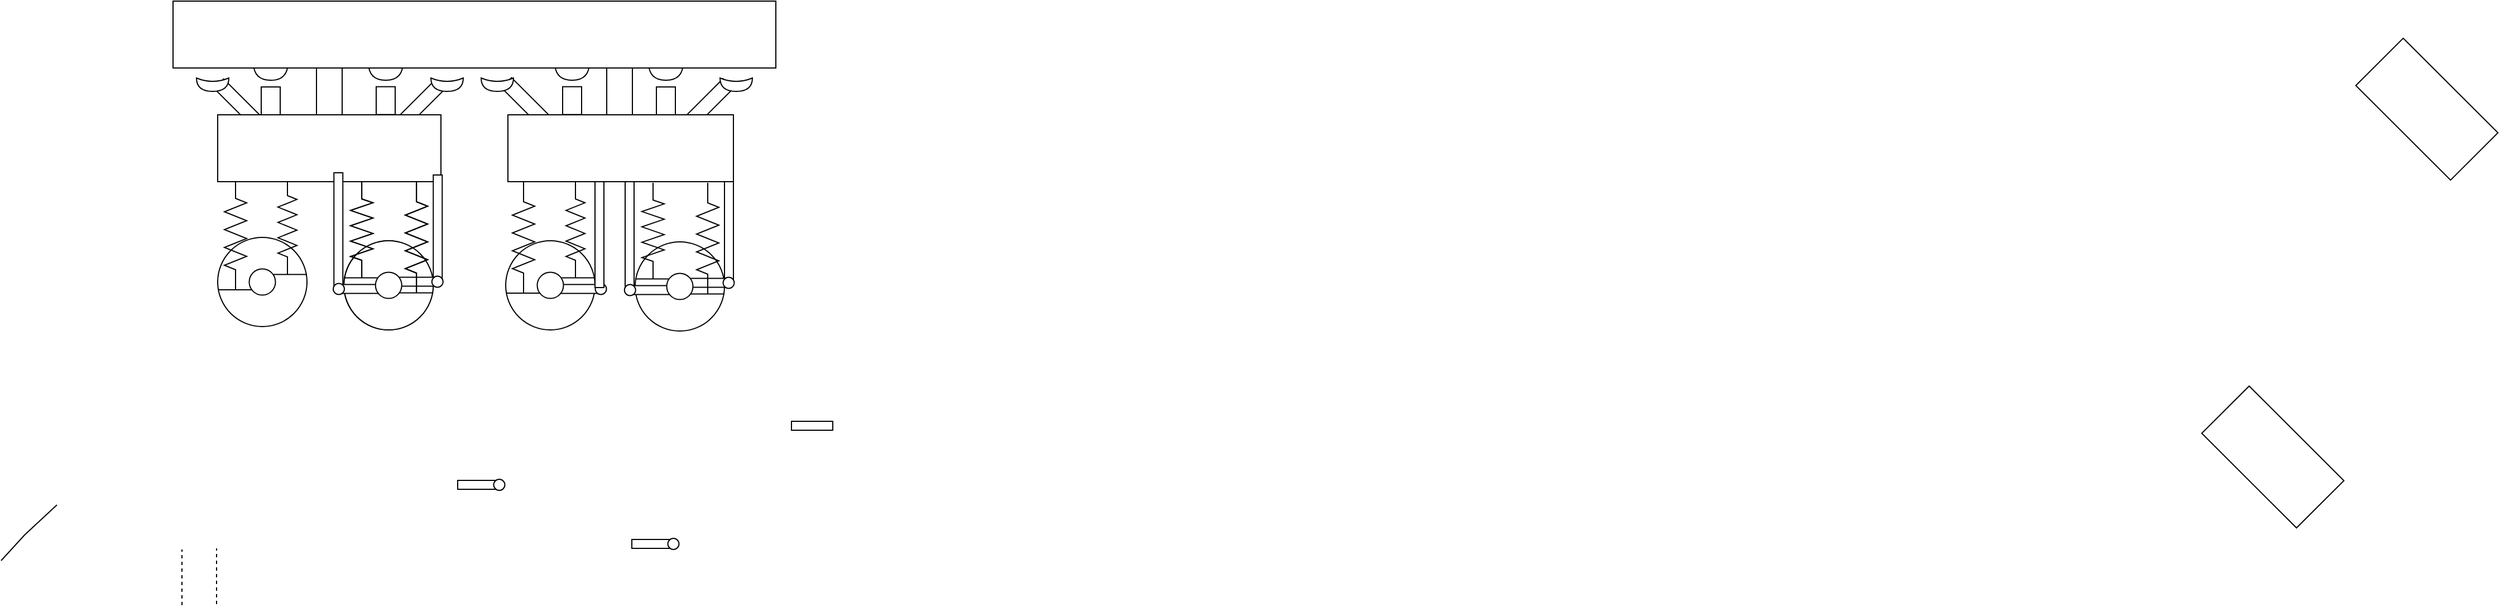 <mxfile version="20.7.2" type="device"><diagram id="rM1lmnfGxrAzxuw8mjFB" name="Страница 1"><mxGraphModel dx="682" dy="838" grid="0" gridSize="10" guides="1" tooltips="1" connect="1" arrows="1" fold="1" page="0" pageScale="1" pageWidth="827" pageHeight="1169" math="0" shadow="0"><root><mxCell id="0"/><mxCell id="1" parent="0"/><mxCell id="pyeUR5YIs4NwkOEe3Otq-128" value="" style="rounded=0;whiteSpace=wrap;html=1;sketch=0;direction=south;" vertex="1" parent="1"><mxGeometry x="811" y="-91" width="8" height="105" as="geometry"/></mxCell><mxCell id="pyeUR5YIs4NwkOEe3Otq-94" value="" style="rounded=0;whiteSpace=wrap;html=1;sketch=0;direction=south;" vertex="1" parent="1"><mxGeometry x="794.5" y="-226.5" width="23" height="111" as="geometry"/></mxCell><mxCell id="pyeUR5YIs4NwkOEe3Otq-93" value="" style="rounded=0;whiteSpace=wrap;html=1;sketch=0;direction=south;" vertex="1" parent="1"><mxGeometry x="534.5" y="-241" width="23" height="111" as="geometry"/></mxCell><mxCell id="pyeUR5YIs4NwkOEe3Otq-21" value="" style="shape=xor;whiteSpace=wrap;html=1;rotation=0;direction=south;" vertex="1" parent="1"><mxGeometry x="832" y="-191" width="31" height="16" as="geometry"/></mxCell><mxCell id="pyeUR5YIs4NwkOEe3Otq-20" value="" style="shape=xor;whiteSpace=wrap;html=1;rotation=0;direction=south;" vertex="1" parent="1"><mxGeometry x="748" y="-191" width="31" height="16" as="geometry"/></mxCell><mxCell id="pyeUR5YIs4NwkOEe3Otq-18" value="" style="shape=xor;whiteSpace=wrap;html=1;rotation=0;direction=south;" vertex="1" parent="1"><mxGeometry x="581" y="-191" width="31" height="16" as="geometry"/></mxCell><mxCell id="pyeUR5YIs4NwkOEe3Otq-19" value="" style="shape=xor;whiteSpace=wrap;html=1;rotation=0;direction=south;" vertex="1" parent="1"><mxGeometry x="478" y="-191" width="31" height="16" as="geometry"/></mxCell><mxCell id="pyeUR5YIs4NwkOEe3Otq-6" value="" style="rounded=0;whiteSpace=wrap;html=1;rotation=315;" vertex="1" parent="1"><mxGeometry x="849.513" y="-155.997" width="62.86" height="12.71" as="geometry"/></mxCell><mxCell id="pyeUR5YIs4NwkOEe3Otq-4" value="" style="rounded=0;whiteSpace=wrap;html=1;rotation=45;" vertex="1" parent="1"><mxGeometry x="695.51" y="-156.92" width="62.86" height="12.71" as="geometry"/></mxCell><mxCell id="pyeUR5YIs4NwkOEe3Otq-5" value="" style="rounded=0;whiteSpace=wrap;html=1;rotation=315;" vertex="1" parent="1"><mxGeometry x="592.003" y="-155.077" width="62" height="12" as="geometry"/></mxCell><mxCell id="pyeUR5YIs4NwkOEe3Otq-1" value="" style="rounded=0;whiteSpace=wrap;html=1;rotation=45;" vertex="1" parent="1"><mxGeometry x="438" y="-156" width="62" height="12" as="geometry"/></mxCell><mxCell id="SlUXQjNFLYxCvz92IcWp-35" value="" style="group;rotation=0;" parent="1" vertex="1" connectable="0"><mxGeometry x="446" y="-87" width="80" height="133" as="geometry"/></mxCell><mxCell id="SlUXQjNFLYxCvz92IcWp-36" value="" style="group;rotation=180;" parent="SlUXQjNFLYxCvz92IcWp-35" vertex="1" connectable="0"><mxGeometry y="53" width="80" height="80" as="geometry"/></mxCell><mxCell id="SlUXQjNFLYxCvz92IcWp-37" value="" style="group;rotation=180;" parent="SlUXQjNFLYxCvz92IcWp-36" vertex="1" connectable="0"><mxGeometry width="80" height="80" as="geometry"/></mxCell><mxCell id="SlUXQjNFLYxCvz92IcWp-38" value="" style="ellipse;whiteSpace=wrap;html=1;aspect=fixed;strokeWidth=1;" parent="SlUXQjNFLYxCvz92IcWp-37" vertex="1"><mxGeometry width="80" height="80" as="geometry"/></mxCell><mxCell id="SlUXQjNFLYxCvz92IcWp-39" value="" style="ellipse;whiteSpace=wrap;html=1;aspect=fixed;strokeWidth=1;" parent="SlUXQjNFLYxCvz92IcWp-37" vertex="1"><mxGeometry x="28.25" y="28.25" width="23.5" height="23.5" as="geometry"/></mxCell><mxCell id="SlUXQjNFLYxCvz92IcWp-40" value="" style="line;strokeWidth=1;html=1;" parent="SlUXQjNFLYxCvz92IcWp-37" vertex="1"><mxGeometry x="50" y="28.25" width="30" height="10" as="geometry"/></mxCell><mxCell id="SlUXQjNFLYxCvz92IcWp-41" value="" style="line;strokeWidth=1;html=1;" parent="SlUXQjNFLYxCvz92IcWp-36" vertex="1"><mxGeometry x="1" y="42" width="30" height="10" as="geometry"/></mxCell><mxCell id="SlUXQjNFLYxCvz92IcWp-42" value="" style="pointerEvents=1;verticalLabelPosition=bottom;shadow=0;dashed=0;align=center;html=1;verticalAlign=top;shape=mxgraph.electrical.resistors.resistor_2;strokeWidth=1;direction=south;" parent="SlUXQjNFLYxCvz92IcWp-35" vertex="1"><mxGeometry x="6" width="20" height="100" as="geometry"/></mxCell><mxCell id="SlUXQjNFLYxCvz92IcWp-43" value="" style="pointerEvents=1;verticalLabelPosition=bottom;shadow=0;dashed=0;align=center;html=1;verticalAlign=top;shape=mxgraph.electrical.resistors.resistor_2;strokeWidth=1;direction=south;" parent="SlUXQjNFLYxCvz92IcWp-35" vertex="1"><mxGeometry x="54" width="17" height="86" as="geometry"/></mxCell><mxCell id="SlUXQjNFLYxCvz92IcWp-45" value="" style="rounded=0;whiteSpace=wrap;html=1;strokeWidth=1;" parent="1" vertex="1"><mxGeometry x="446" y="-144" width="200" height="60" as="geometry"/></mxCell><mxCell id="SlUXQjNFLYxCvz92IcWp-65" value="" style="group" parent="1" vertex="1" connectable="0"><mxGeometry x="559" y="-84" width="88.88" height="133" as="geometry"/></mxCell><mxCell id="SlUXQjNFLYxCvz92IcWp-66" value="" style="group;rotation=180;" parent="SlUXQjNFLYxCvz92IcWp-65" vertex="1" connectable="0"><mxGeometry y="53" width="88.88" height="80" as="geometry"/></mxCell><mxCell id="SlUXQjNFLYxCvz92IcWp-67" value="" style="group;rotation=180;" parent="SlUXQjNFLYxCvz92IcWp-66" vertex="1" connectable="0"><mxGeometry width="88.88" height="80" as="geometry"/></mxCell><mxCell id="SlUXQjNFLYxCvz92IcWp-68" value="" style="ellipse;whiteSpace=wrap;html=1;aspect=fixed;strokeWidth=1;" parent="SlUXQjNFLYxCvz92IcWp-67" vertex="1"><mxGeometry width="80" height="80" as="geometry"/></mxCell><mxCell id="SlUXQjNFLYxCvz92IcWp-69" value="" style="ellipse;whiteSpace=wrap;html=1;aspect=fixed;strokeWidth=1;" parent="SlUXQjNFLYxCvz92IcWp-67" vertex="1"><mxGeometry x="28.25" y="28.25" width="23.5" height="23.5" as="geometry"/></mxCell><mxCell id="SlUXQjNFLYxCvz92IcWp-70" value="" style="line;strokeWidth=1;html=1;" parent="SlUXQjNFLYxCvz92IcWp-67" vertex="1"><mxGeometry x="50" y="41.75" width="30" height="10" as="geometry"/></mxCell><mxCell id="SlUXQjNFLYxCvz92IcWp-71" value="" style="line;strokeWidth=1;html=1;" parent="SlUXQjNFLYxCvz92IcWp-67" vertex="1"><mxGeometry y="28.25" width="30" height="10" as="geometry"/></mxCell><mxCell id="pyeUR5YIs4NwkOEe3Otq-131" value="" style="rounded=0;whiteSpace=wrap;html=1;sketch=0;direction=south;" vertex="1" parent="SlUXQjNFLYxCvz92IcWp-67"><mxGeometry x="-8.87" y="-61" width="8" height="105" as="geometry"/></mxCell><mxCell id="pyeUR5YIs4NwkOEe3Otq-132" value="" style="group" vertex="1" connectable="0" parent="SlUXQjNFLYxCvz92IcWp-67"><mxGeometry x="0.13" y="-53" width="88.75" height="133" as="geometry"/></mxCell><mxCell id="pyeUR5YIs4NwkOEe3Otq-133" value="" style="group;rotation=180;" vertex="1" connectable="0" parent="pyeUR5YIs4NwkOEe3Otq-132"><mxGeometry y="53" width="88.75" height="80" as="geometry"/></mxCell><mxCell id="pyeUR5YIs4NwkOEe3Otq-134" value="" style="group;rotation=180;" vertex="1" connectable="0" parent="pyeUR5YIs4NwkOEe3Otq-133"><mxGeometry width="88.75" height="80" as="geometry"/></mxCell><mxCell id="pyeUR5YIs4NwkOEe3Otq-135" value="" style="rounded=0;whiteSpace=wrap;html=1;sketch=0;direction=south;" vertex="1" parent="pyeUR5YIs4NwkOEe3Otq-134"><mxGeometry x="80" y="-59" width="8" height="97" as="geometry"/></mxCell><mxCell id="pyeUR5YIs4NwkOEe3Otq-136" value="" style="ellipse;whiteSpace=wrap;html=1;aspect=fixed;strokeWidth=1;" vertex="1" parent="pyeUR5YIs4NwkOEe3Otq-134"><mxGeometry width="80" height="80" as="geometry"/></mxCell><mxCell id="pyeUR5YIs4NwkOEe3Otq-137" value="" style="line;strokeWidth=1;html=1;" vertex="1" parent="pyeUR5YIs4NwkOEe3Otq-134"><mxGeometry x="50" y="41.75" width="30" height="10" as="geometry"/></mxCell><mxCell id="pyeUR5YIs4NwkOEe3Otq-138" value="" style="line;strokeWidth=1;html=1;" vertex="1" parent="pyeUR5YIs4NwkOEe3Otq-134"><mxGeometry y="28.25" width="30" height="10" as="geometry"/></mxCell><mxCell id="pyeUR5YIs4NwkOEe3Otq-139" value="" style="group" vertex="1" connectable="0" parent="pyeUR5YIs4NwkOEe3Otq-134"><mxGeometry x="46.5" y="31.75" width="42.25" height="10" as="geometry"/></mxCell><mxCell id="pyeUR5YIs4NwkOEe3Otq-140" value="" style="rounded=0;whiteSpace=wrap;html=1;sketch=0;" vertex="1" parent="pyeUR5YIs4NwkOEe3Otq-139"><mxGeometry y="1" width="37" height="8" as="geometry"/></mxCell><mxCell id="pyeUR5YIs4NwkOEe3Otq-141" value="" style="ellipse;whiteSpace=wrap;html=1;aspect=fixed;sketch=0;" vertex="1" parent="pyeUR5YIs4NwkOEe3Otq-139"><mxGeometry x="32.25" width="10" height="10" as="geometry"/></mxCell><mxCell id="pyeUR5YIs4NwkOEe3Otq-142" value="" style="group;direction=west;" vertex="1" connectable="0" parent="pyeUR5YIs4NwkOEe3Otq-134"><mxGeometry x="-9.62" y="38.25" width="49.25" height="10" as="geometry"/></mxCell><mxCell id="pyeUR5YIs4NwkOEe3Otq-143" value="" style="group" vertex="1" connectable="0" parent="pyeUR5YIs4NwkOEe3Otq-142"><mxGeometry x="7" width="42.25" height="10" as="geometry"/></mxCell><mxCell id="pyeUR5YIs4NwkOEe3Otq-144" value="" style="rounded=0;whiteSpace=wrap;html=1;sketch=0;" vertex="1" parent="pyeUR5YIs4NwkOEe3Otq-143"><mxGeometry y="1" width="37" height="8" as="geometry"/></mxCell><mxCell id="pyeUR5YIs4NwkOEe3Otq-145" value="" style="ellipse;whiteSpace=wrap;html=1;aspect=fixed;sketch=0;" vertex="1" parent="pyeUR5YIs4NwkOEe3Otq-142"><mxGeometry width="10" height="10" as="geometry"/></mxCell><mxCell id="pyeUR5YIs4NwkOEe3Otq-146" value="" style="ellipse;whiteSpace=wrap;html=1;aspect=fixed;strokeWidth=1;" vertex="1" parent="pyeUR5YIs4NwkOEe3Otq-134"><mxGeometry x="28.25" y="28.25" width="23.5" height="23.5" as="geometry"/></mxCell><mxCell id="pyeUR5YIs4NwkOEe3Otq-147" value="" style="pointerEvents=1;verticalLabelPosition=bottom;shadow=0;dashed=0;align=center;html=1;verticalAlign=top;shape=mxgraph.electrical.resistors.resistor_2;strokeWidth=1;direction=south;" vertex="1" parent="pyeUR5YIs4NwkOEe3Otq-132"><mxGeometry x="6" width="20" height="86" as="geometry"/></mxCell><mxCell id="pyeUR5YIs4NwkOEe3Otq-148" value="" style="pointerEvents=1;verticalLabelPosition=bottom;shadow=0;dashed=0;align=center;html=1;verticalAlign=top;shape=mxgraph.electrical.resistors.resistor_2;strokeWidth=1;direction=south;" vertex="1" parent="pyeUR5YIs4NwkOEe3Otq-132"><mxGeometry x="55" width="20" height="100" as="geometry"/></mxCell><mxCell id="SlUXQjNFLYxCvz92IcWp-72" value="" style="pointerEvents=1;verticalLabelPosition=bottom;shadow=0;dashed=0;align=center;html=1;verticalAlign=top;shape=mxgraph.electrical.resistors.resistor_2;strokeWidth=1;direction=south;" parent="SlUXQjNFLYxCvz92IcWp-65" vertex="1"><mxGeometry x="6" width="20" height="86" as="geometry"/></mxCell><mxCell id="SlUXQjNFLYxCvz92IcWp-73" value="" style="pointerEvents=1;verticalLabelPosition=bottom;shadow=0;dashed=0;align=center;html=1;verticalAlign=top;shape=mxgraph.electrical.resistors.resistor_2;strokeWidth=1;direction=south;" parent="SlUXQjNFLYxCvz92IcWp-65" vertex="1"><mxGeometry x="55" width="20" height="100" as="geometry"/></mxCell><mxCell id="SlUXQjNFLYxCvz92IcWp-94" value="" style="rounded=0;whiteSpace=wrap;html=1;strokeWidth=1;" parent="1" vertex="1"><mxGeometry x="406" y="-246" width="540" height="60" as="geometry"/></mxCell><mxCell id="pyeUR5YIs4NwkOEe3Otq-2" value="" style="rounded=0;whiteSpace=wrap;html=1;rotation=45;" vertex="1" parent="1"><mxGeometry x="2365" y="-179.08" width="120" height="60" as="geometry"/></mxCell><mxCell id="pyeUR5YIs4NwkOEe3Otq-3" value="" style="rounded=0;whiteSpace=wrap;html=1;rotation=45;" vertex="1" parent="1"><mxGeometry x="2227" y="133" width="120" height="60" as="geometry"/></mxCell><mxCell id="pyeUR5YIs4NwkOEe3Otq-8" value="" style="endArrow=none;html=1;rounded=0;" edge="1" parent="1"><mxGeometry width="50" height="50" relative="1" as="geometry"><mxPoint x="252" y="256" as="sourcePoint"/><mxPoint x="302" y="206" as="targetPoint"/><Array as="points"><mxPoint x="273" y="233"/></Array></mxGeometry></mxCell><mxCell id="pyeUR5YIs4NwkOEe3Otq-9" value="" style="shape=xor;whiteSpace=wrap;html=1;rotation=0;direction=south;" vertex="1" parent="1"><mxGeometry x="427" y="-177" width="29" height="12" as="geometry"/></mxCell><mxCell id="pyeUR5YIs4NwkOEe3Otq-10" value="" style="shape=xor;whiteSpace=wrap;html=1;rotation=0;direction=south;" vertex="1" parent="1"><mxGeometry x="637" y="-177" width="29" height="12" as="geometry"/></mxCell><mxCell id="pyeUR5YIs4NwkOEe3Otq-11" value="" style="shape=xor;whiteSpace=wrap;html=1;rotation=0;direction=south;" vertex="1" parent="1"><mxGeometry x="682" y="-177" width="29" height="12" as="geometry"/></mxCell><mxCell id="pyeUR5YIs4NwkOEe3Otq-12" value="" style="shape=xor;whiteSpace=wrap;html=1;rotation=0;direction=south;" vertex="1" parent="1"><mxGeometry x="896" y="-177" width="29" height="12" as="geometry"/></mxCell><mxCell id="pyeUR5YIs4NwkOEe3Otq-22" value="" style="rounded=0;whiteSpace=wrap;html=1;direction=south;" vertex="1" parent="1"><mxGeometry x="588" y="-169.21" width="17" height="25" as="geometry"/></mxCell><mxCell id="pyeUR5YIs4NwkOEe3Otq-23" value="" style="rounded=0;whiteSpace=wrap;html=1;direction=south;" vertex="1" parent="1"><mxGeometry x="755" y="-169.21" width="17" height="25" as="geometry"/></mxCell><mxCell id="pyeUR5YIs4NwkOEe3Otq-24" value="" style="rounded=0;whiteSpace=wrap;html=1;direction=south;" vertex="1" parent="1"><mxGeometry x="839" y="-169" width="17" height="25" as="geometry"/></mxCell><mxCell id="pyeUR5YIs4NwkOEe3Otq-25" value="" style="rounded=0;whiteSpace=wrap;html=1;direction=south;" vertex="1" parent="1"><mxGeometry x="485" y="-169" width="17" height="25" as="geometry"/></mxCell><mxCell id="pyeUR5YIs4NwkOEe3Otq-30" value="" style="endArrow=none;dashed=1;html=1;rounded=0;" edge="1" parent="1"><mxGeometry width="50" height="50" relative="1" as="geometry"><mxPoint x="445" y="295" as="sourcePoint"/><mxPoint x="445" y="245" as="targetPoint"/></mxGeometry></mxCell><mxCell id="pyeUR5YIs4NwkOEe3Otq-31" value="" style="endArrow=none;dashed=1;html=1;rounded=0;" edge="1" parent="1"><mxGeometry width="50" height="50" relative="1" as="geometry"><mxPoint x="414" y="296" as="sourcePoint"/><mxPoint x="414" y="246" as="targetPoint"/></mxGeometry></mxCell><mxCell id="pyeUR5YIs4NwkOEe3Otq-107" value="" style="group" vertex="1" connectable="0" parent="1"><mxGeometry x="661" y="183" width="42.25" height="10" as="geometry"/></mxCell><mxCell id="pyeUR5YIs4NwkOEe3Otq-108" value="" style="rounded=0;whiteSpace=wrap;html=1;sketch=0;" vertex="1" parent="pyeUR5YIs4NwkOEe3Otq-107"><mxGeometry y="1" width="37" height="8" as="geometry"/></mxCell><mxCell id="pyeUR5YIs4NwkOEe3Otq-109" value="" style="ellipse;whiteSpace=wrap;html=1;aspect=fixed;sketch=0;" vertex="1" parent="pyeUR5YIs4NwkOEe3Otq-107"><mxGeometry x="32.25" width="10" height="10" as="geometry"/></mxCell><mxCell id="SlUXQjNFLYxCvz92IcWp-84" value="" style="group" parent="1" vertex="1" connectable="0"><mxGeometry x="820" y="-83" width="88.75" height="133" as="geometry"/></mxCell><mxCell id="SlUXQjNFLYxCvz92IcWp-85" value="" style="group;rotation=180;" parent="SlUXQjNFLYxCvz92IcWp-84" vertex="1" connectable="0"><mxGeometry y="53" width="88.75" height="80" as="geometry"/></mxCell><mxCell id="SlUXQjNFLYxCvz92IcWp-86" value="" style="group;rotation=180;" parent="SlUXQjNFLYxCvz92IcWp-85" vertex="1" connectable="0"><mxGeometry width="88.75" height="80" as="geometry"/></mxCell><mxCell id="pyeUR5YIs4NwkOEe3Otq-125" value="" style="rounded=0;whiteSpace=wrap;html=1;sketch=0;direction=south;" vertex="1" parent="SlUXQjNFLYxCvz92IcWp-86"><mxGeometry x="80" y="-59" width="8" height="97" as="geometry"/></mxCell><mxCell id="SlUXQjNFLYxCvz92IcWp-87" value="" style="ellipse;whiteSpace=wrap;html=1;aspect=fixed;strokeWidth=1;" parent="SlUXQjNFLYxCvz92IcWp-86" vertex="1"><mxGeometry width="80" height="80" as="geometry"/></mxCell><mxCell id="SlUXQjNFLYxCvz92IcWp-89" value="" style="line;strokeWidth=1;html=1;" parent="SlUXQjNFLYxCvz92IcWp-86" vertex="1"><mxGeometry x="50" y="41.75" width="30" height="10" as="geometry"/></mxCell><mxCell id="SlUXQjNFLYxCvz92IcWp-90" value="" style="line;strokeWidth=1;html=1;" parent="SlUXQjNFLYxCvz92IcWp-86" vertex="1"><mxGeometry y="28.25" width="30" height="10" as="geometry"/></mxCell><mxCell id="pyeUR5YIs4NwkOEe3Otq-101" value="" style="group" vertex="1" connectable="0" parent="SlUXQjNFLYxCvz92IcWp-86"><mxGeometry x="46.5" y="31.75" width="42.25" height="10" as="geometry"/></mxCell><mxCell id="pyeUR5YIs4NwkOEe3Otq-96" value="" style="rounded=0;whiteSpace=wrap;html=1;sketch=0;" vertex="1" parent="pyeUR5YIs4NwkOEe3Otq-101"><mxGeometry y="1" width="37" height="8" as="geometry"/></mxCell><mxCell id="pyeUR5YIs4NwkOEe3Otq-100" value="" style="ellipse;whiteSpace=wrap;html=1;aspect=fixed;sketch=0;" vertex="1" parent="pyeUR5YIs4NwkOEe3Otq-101"><mxGeometry x="32.25" width="10" height="10" as="geometry"/></mxCell><mxCell id="pyeUR5YIs4NwkOEe3Otq-117" value="" style="group;direction=west;" vertex="1" connectable="0" parent="SlUXQjNFLYxCvz92IcWp-86"><mxGeometry x="-9.62" y="38.25" width="49.25" height="10" as="geometry"/></mxCell><mxCell id="pyeUR5YIs4NwkOEe3Otq-110" value="" style="group" vertex="1" connectable="0" parent="pyeUR5YIs4NwkOEe3Otq-117"><mxGeometry x="7" width="42.25" height="10" as="geometry"/></mxCell><mxCell id="pyeUR5YIs4NwkOEe3Otq-111" value="" style="rounded=0;whiteSpace=wrap;html=1;sketch=0;" vertex="1" parent="pyeUR5YIs4NwkOEe3Otq-110"><mxGeometry y="1" width="37" height="8" as="geometry"/></mxCell><mxCell id="pyeUR5YIs4NwkOEe3Otq-112" value="" style="ellipse;whiteSpace=wrap;html=1;aspect=fixed;sketch=0;" vertex="1" parent="pyeUR5YIs4NwkOEe3Otq-117"><mxGeometry width="10" height="10" as="geometry"/></mxCell><mxCell id="SlUXQjNFLYxCvz92IcWp-88" value="" style="ellipse;whiteSpace=wrap;html=1;aspect=fixed;strokeWidth=1;" parent="SlUXQjNFLYxCvz92IcWp-86" vertex="1"><mxGeometry x="28.25" y="28.25" width="23.5" height="23.5" as="geometry"/></mxCell><mxCell id="SlUXQjNFLYxCvz92IcWp-91" value="" style="pointerEvents=1;verticalLabelPosition=bottom;shadow=0;dashed=0;align=center;html=1;verticalAlign=top;shape=mxgraph.electrical.resistors.resistor_2;strokeWidth=1;direction=south;" parent="SlUXQjNFLYxCvz92IcWp-84" vertex="1"><mxGeometry x="6" width="20" height="86" as="geometry"/></mxCell><mxCell id="SlUXQjNFLYxCvz92IcWp-92" value="" style="pointerEvents=1;verticalLabelPosition=bottom;shadow=0;dashed=0;align=center;html=1;verticalAlign=top;shape=mxgraph.electrical.resistors.resistor_2;strokeWidth=1;direction=south;" parent="SlUXQjNFLYxCvz92IcWp-84" vertex="1"><mxGeometry x="55" width="20" height="100" as="geometry"/></mxCell><mxCell id="pyeUR5YIs4NwkOEe3Otq-122" value="" style="group" vertex="1" connectable="0" parent="1"><mxGeometry x="817" y="236" width="42.25" height="10" as="geometry"/></mxCell><mxCell id="pyeUR5YIs4NwkOEe3Otq-123" value="" style="rounded=0;whiteSpace=wrap;html=1;sketch=0;" vertex="1" parent="pyeUR5YIs4NwkOEe3Otq-122"><mxGeometry y="1" width="37" height="8" as="geometry"/></mxCell><mxCell id="pyeUR5YIs4NwkOEe3Otq-124" value="" style="ellipse;whiteSpace=wrap;html=1;aspect=fixed;sketch=0;" vertex="1" parent="pyeUR5YIs4NwkOEe3Otq-122"><mxGeometry x="32.25" width="10" height="10" as="geometry"/></mxCell><mxCell id="pyeUR5YIs4NwkOEe3Otq-127" value="" style="rounded=0;whiteSpace=wrap;html=1;sketch=0;direction=east;" vertex="1" parent="1"><mxGeometry x="960" y="131" width="37" height="8" as="geometry"/></mxCell><mxCell id="SlUXQjNFLYxCvz92IcWp-74" value="" style="group;rotation=0;" parent="1" vertex="1" connectable="0"><mxGeometry x="704" y="-84" width="92.25" height="133" as="geometry"/></mxCell><mxCell id="SlUXQjNFLYxCvz92IcWp-75" value="" style="group;rotation=180;" parent="SlUXQjNFLYxCvz92IcWp-74" vertex="1" connectable="0"><mxGeometry y="53" width="92.25" height="80" as="geometry"/></mxCell><mxCell id="SlUXQjNFLYxCvz92IcWp-76" value="" style="group;rotation=180;" parent="SlUXQjNFLYxCvz92IcWp-75" vertex="1" connectable="0"><mxGeometry width="92.25" height="80" as="geometry"/></mxCell><mxCell id="SlUXQjNFLYxCvz92IcWp-77" value="" style="ellipse;whiteSpace=wrap;html=1;aspect=fixed;strokeWidth=1;" parent="SlUXQjNFLYxCvz92IcWp-76" vertex="1"><mxGeometry width="80" height="80" as="geometry"/></mxCell><mxCell id="SlUXQjNFLYxCvz92IcWp-79" value="" style="line;strokeWidth=1;html=1;" parent="SlUXQjNFLYxCvz92IcWp-76" vertex="1"><mxGeometry x="50" y="28.25" width="30" height="10" as="geometry"/></mxCell><mxCell id="pyeUR5YIs4NwkOEe3Otq-104" value="" style="group;direction=west;" vertex="1" connectable="0" parent="SlUXQjNFLYxCvz92IcWp-76"><mxGeometry x="48" y="38.25" width="42.25" height="10" as="geometry"/></mxCell><mxCell id="pyeUR5YIs4NwkOEe3Otq-105" value="" style="rounded=0;whiteSpace=wrap;html=1;sketch=0;direction=east;" vertex="1" parent="pyeUR5YIs4NwkOEe3Otq-104"><mxGeometry y="1" width="37" height="8" as="geometry"/></mxCell><mxCell id="pyeUR5YIs4NwkOEe3Otq-106" value="" style="ellipse;whiteSpace=wrap;html=1;aspect=fixed;sketch=0;direction=west;" vertex="1" parent="pyeUR5YIs4NwkOEe3Otq-104"><mxGeometry x="32.25" width="10" height="10" as="geometry"/></mxCell><mxCell id="SlUXQjNFLYxCvz92IcWp-78" value="" style="ellipse;whiteSpace=wrap;html=1;aspect=fixed;strokeWidth=1;" parent="SlUXQjNFLYxCvz92IcWp-76" vertex="1"><mxGeometry x="28.25" y="28.25" width="23.5" height="23.5" as="geometry"/></mxCell><mxCell id="pyeUR5YIs4NwkOEe3Otq-126" value="" style="rounded=0;whiteSpace=wrap;html=1;sketch=0;direction=south;" vertex="1" parent="SlUXQjNFLYxCvz92IcWp-76"><mxGeometry x="80" y="-58" width="8" height="100" as="geometry"/></mxCell><mxCell id="SlUXQjNFLYxCvz92IcWp-80" value="" style="line;strokeWidth=1;html=1;" parent="SlUXQjNFLYxCvz92IcWp-75" vertex="1"><mxGeometry x="1" y="42" width="30" height="10" as="geometry"/></mxCell><mxCell id="SlUXQjNFLYxCvz92IcWp-81" value="" style="pointerEvents=1;verticalLabelPosition=bottom;shadow=0;dashed=0;align=center;html=1;verticalAlign=top;shape=mxgraph.electrical.resistors.resistor_2;strokeWidth=1;direction=south;" parent="SlUXQjNFLYxCvz92IcWp-74" vertex="1"><mxGeometry x="6" width="20" height="100" as="geometry"/></mxCell><mxCell id="SlUXQjNFLYxCvz92IcWp-82" value="" style="pointerEvents=1;verticalLabelPosition=bottom;shadow=0;dashed=0;align=center;html=1;verticalAlign=top;shape=mxgraph.electrical.resistors.resistor_2;strokeWidth=1;direction=south;" parent="SlUXQjNFLYxCvz92IcWp-74" vertex="1"><mxGeometry x="54" width="17" height="86" as="geometry"/></mxCell><mxCell id="SlUXQjNFLYxCvz92IcWp-83" value="" style="rounded=0;whiteSpace=wrap;html=1;strokeWidth=1;" parent="1" vertex="1"><mxGeometry x="706" y="-144" width="202" height="60" as="geometry"/></mxCell></root></mxGraphModel></diagram></mxfile>